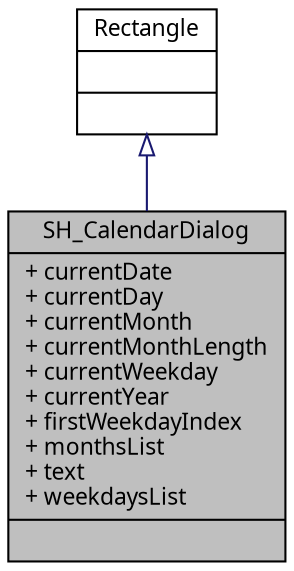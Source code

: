 digraph "SH_CalendarDialog"
{
 // INTERACTIVE_SVG=YES
  bgcolor="transparent";
  edge [fontname="Verdana",fontsize="11",labelfontname="Verdana",labelfontsize="11"];
  node [fontname="Verdana",fontsize="11",shape=record];
  Node1 [label="{SH_CalendarDialog\n|+ currentDate\l+ currentDay\l+ currentMonth\l+ currentMonthLength\l+ currentWeekday\l+ currentYear\l+ firstWeekdayIndex\l+ monthsList\l+ text\l+ weekdaysList\l|}",height=0.2,width=0.4,color="black", fillcolor="grey75", style="filled" fontcolor="black"];
  Node2 -> Node1 [dir="back",color="midnightblue",fontsize="11",style="solid",arrowtail="onormal",fontname="Verdana"];
  Node2 [label="{Rectangle\n||}",height=0.2,width=0.4,color="black",URL="$classRectangle.html"];
}
